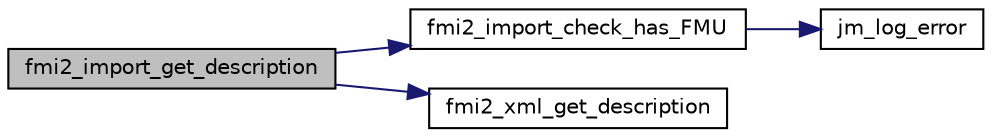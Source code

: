 digraph "fmi2_import_get_description"
{
  edge [fontname="Helvetica",fontsize="10",labelfontname="Helvetica",labelfontsize="10"];
  node [fontname="Helvetica",fontsize="10",shape=record];
  rankdir="LR";
  Node57 [label="fmi2_import_get_description",height=0.2,width=0.4,color="black", fillcolor="grey75", style="filled", fontcolor="black"];
  Node57 -> Node58 [color="midnightblue",fontsize="10",style="solid",fontname="Helvetica"];
  Node58 [label="fmi2_import_check_has_FMU",height=0.2,width=0.4,color="black", fillcolor="white", style="filled",URL="$d3/df2/fmi2__import_8c.html#a8081f28cd4f12875a98a03a4172dafe4"];
  Node58 -> Node59 [color="midnightblue",fontsize="10",style="solid",fontname="Helvetica"];
  Node59 [label="jm_log_error",height=0.2,width=0.4,color="black", fillcolor="white", style="filled",URL="$d6/dac/group__jm__callbacks.html#gada5096ac90f8adc61a90b76597c4ae05",tooltip="Send a error message to the logger function. See jm_log() for details. "];
  Node57 -> Node60 [color="midnightblue",fontsize="10",style="solid",fontname="Helvetica"];
  Node60 [label="fmi2_xml_get_description",height=0.2,width=0.4,color="black", fillcolor="white", style="filled",URL="$de/d1e/group__fmi2__xml__gen.html#ga307c41e4beec47139d47b1977a23a75c"];
}
